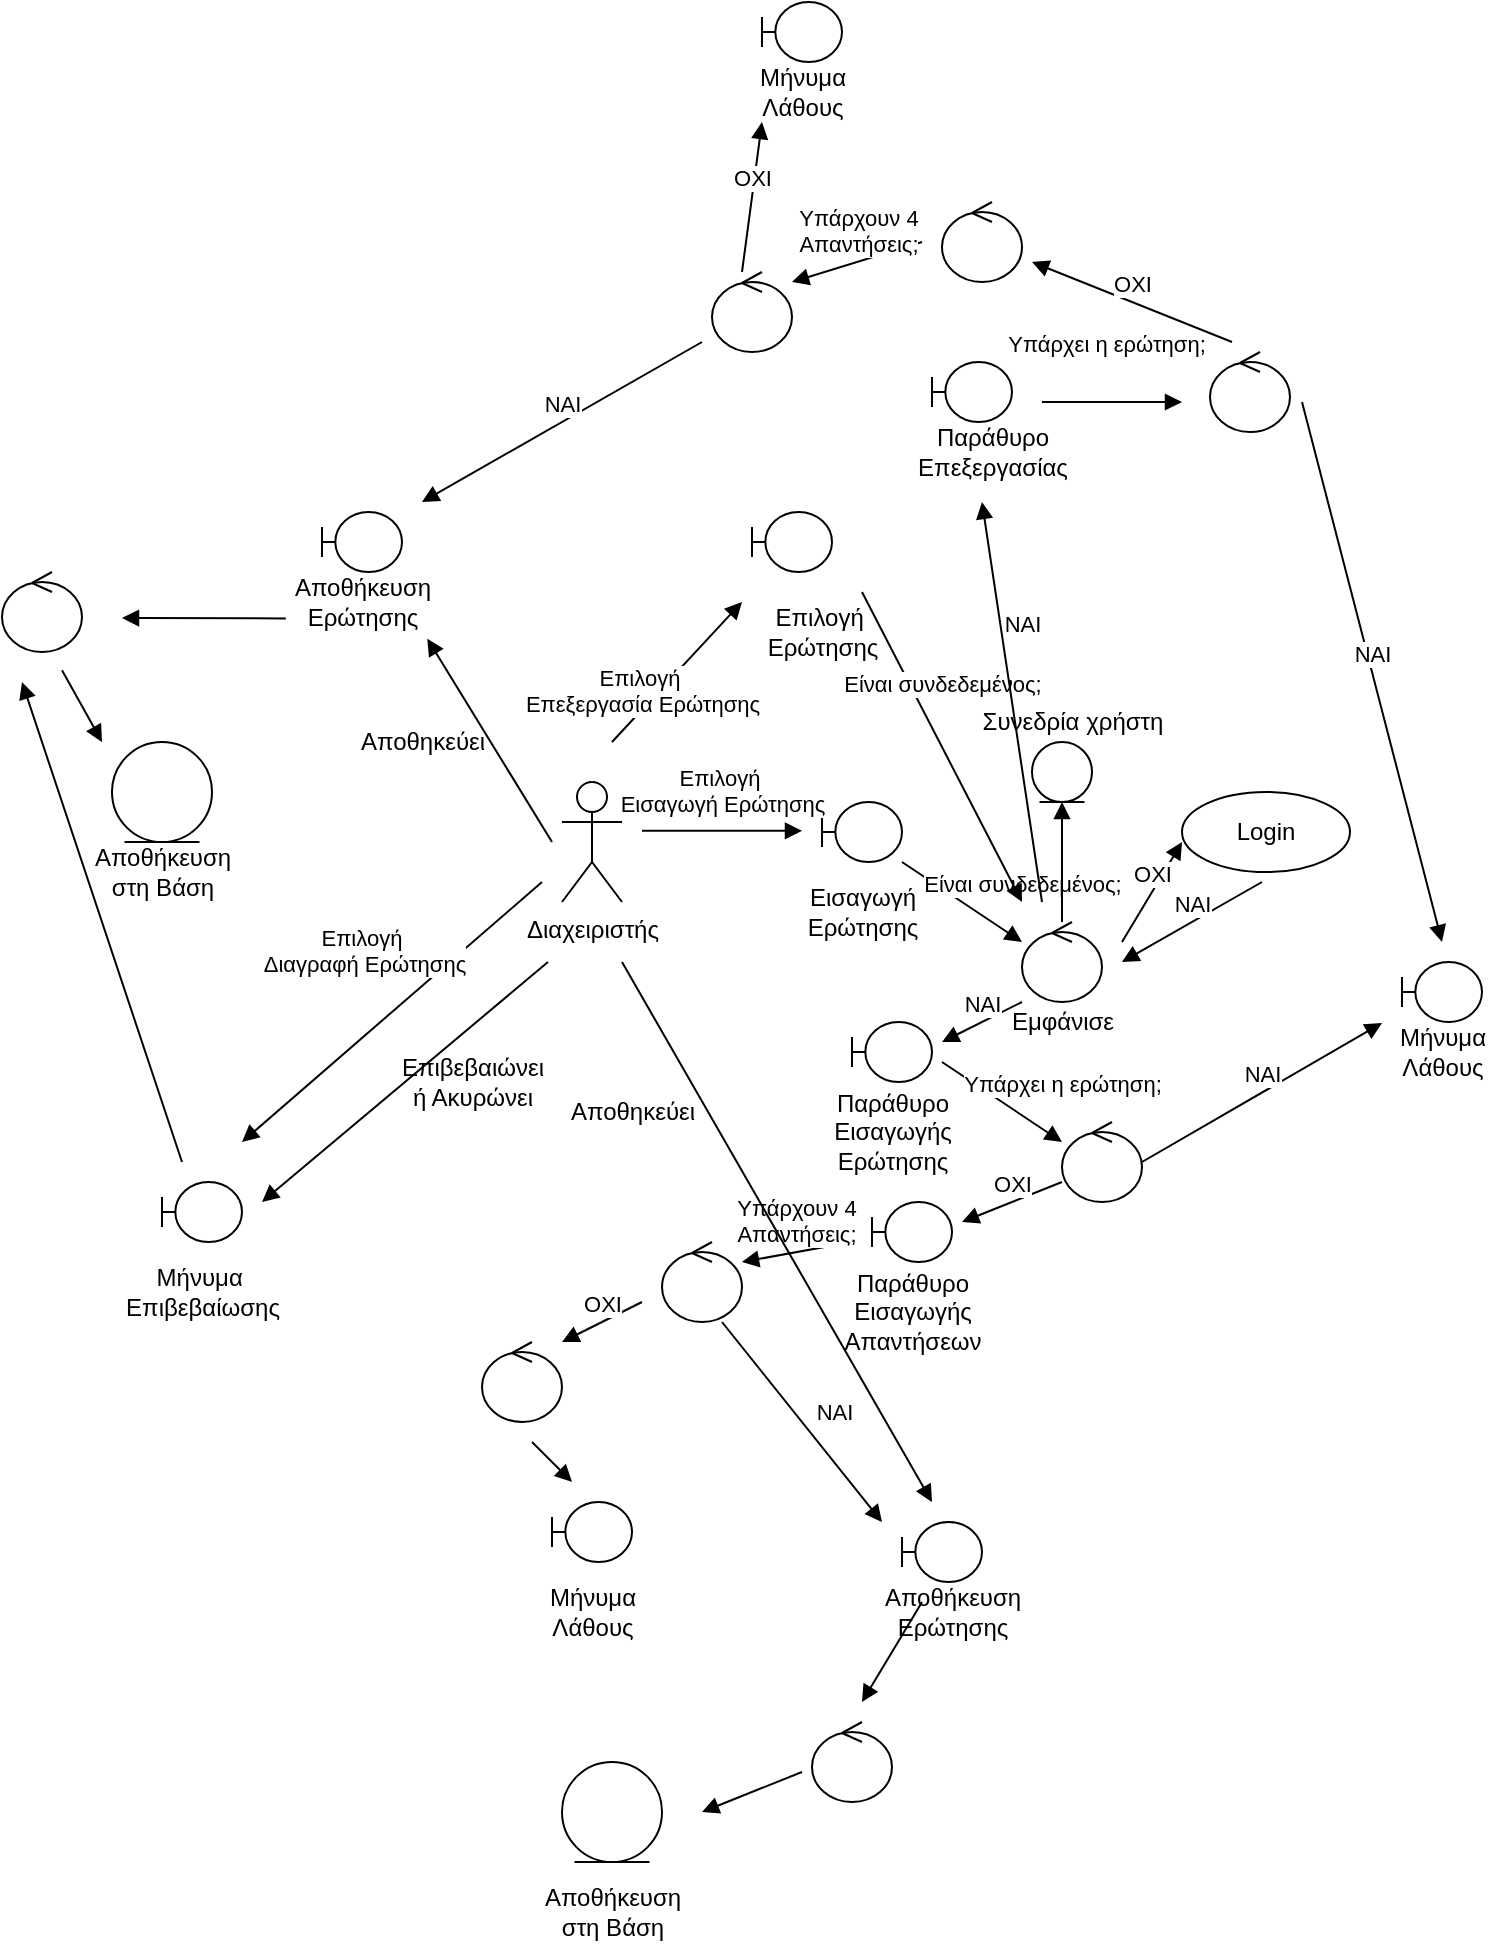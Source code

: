 <mxfile version="17.4.6" type="device" pages="2"><diagram id="nLNEib8Q2AbPmGiWe4hq" name="Page-1"><mxGraphModel dx="2425" dy="1853" grid="1" gridSize="10" guides="1" tooltips="1" connect="1" arrows="1" fold="1" page="1" pageScale="1" pageWidth="827" pageHeight="1169" math="0" shadow="0"><root><mxCell id="0"/><mxCell id="1" parent="0"/><mxCell id="v-vbdr8VF7CPFDp6GUm1-4" value="Διαχειριστής" style="shape=umlActor;verticalLabelPosition=bottom;verticalAlign=top;html=1;" parent="1" vertex="1"><mxGeometry x="50" y="60" width="30" height="60" as="geometry"/></mxCell><mxCell id="v-vbdr8VF7CPFDp6GUm1-6" value="" style="shape=umlLifeline;participant=umlBoundary;perimeter=lifelinePerimeter;whiteSpace=wrap;html=1;container=1;collapsible=0;recursiveResize=0;verticalAlign=top;spacingTop=36;outlineConnect=0;" parent="1" vertex="1"><mxGeometry x="180" y="70" width="40" height="30" as="geometry"/></mxCell><mxCell id="v-vbdr8VF7CPFDp6GUm1-7" value="Επιλογή&amp;nbsp;&lt;br&gt;Εισαγωγή Ερώτησης" style="html=1;verticalAlign=bottom;endArrow=block;rounded=0;" parent="1" edge="1"><mxGeometry y="4" width="80" relative="1" as="geometry"><mxPoint x="90" y="84.38" as="sourcePoint"/><mxPoint x="170" y="84.38" as="targetPoint"/><mxPoint as="offset"/></mxGeometry></mxCell><mxCell id="v-vbdr8VF7CPFDp6GUm1-8" value="Εισαγωγή&lt;br&gt;Ερώτησης" style="text;html=1;align=center;verticalAlign=middle;resizable=0;points=[];autosize=1;strokeColor=none;fillColor=none;" parent="1" vertex="1"><mxGeometry x="165" y="110" width="70" height="30" as="geometry"/></mxCell><mxCell id="v-vbdr8VF7CPFDp6GUm1-9" value="" style="shape=umlLifeline;participant=umlControl;perimeter=lifelinePerimeter;whiteSpace=wrap;html=1;container=1;collapsible=0;recursiveResize=0;verticalAlign=top;spacingTop=36;outlineConnect=0;" parent="1" vertex="1"><mxGeometry x="280" y="130" width="40" height="40" as="geometry"/></mxCell><mxCell id="v-vbdr8VF7CPFDp6GUm1-10" value="Είναι συνδεδεμένος;" style="html=1;verticalAlign=bottom;endArrow=block;rounded=0;" parent="1" edge="1"><mxGeometry x="0.692" y="17" width="80" relative="1" as="geometry"><mxPoint x="220" y="100" as="sourcePoint"/><mxPoint x="280" y="140" as="targetPoint"/><mxPoint as="offset"/></mxGeometry></mxCell><mxCell id="v-vbdr8VF7CPFDp6GUm1-11" value="OXI" style="html=1;verticalAlign=bottom;endArrow=block;rounded=0;" parent="1" edge="1"><mxGeometry width="80" relative="1" as="geometry"><mxPoint x="330" y="140" as="sourcePoint"/><mxPoint x="360" y="90" as="targetPoint"/></mxGeometry></mxCell><mxCell id="v-vbdr8VF7CPFDp6GUm1-12" value="NAI" style="html=1;verticalAlign=bottom;endArrow=block;rounded=0;" parent="1" edge="1"><mxGeometry width="80" relative="1" as="geometry"><mxPoint x="280" y="170" as="sourcePoint"/><mxPoint x="240" y="190" as="targetPoint"/></mxGeometry></mxCell><mxCell id="v-vbdr8VF7CPFDp6GUm1-13" value="" style="shape=umlLifeline;participant=umlEntity;perimeter=lifelinePerimeter;whiteSpace=wrap;html=1;container=1;collapsible=0;recursiveResize=0;verticalAlign=top;spacingTop=36;outlineConnect=0;" parent="1" vertex="1"><mxGeometry x="285" y="40" width="30" height="30" as="geometry"/></mxCell><mxCell id="v-vbdr8VF7CPFDp6GUm1-14" value="" style="html=1;verticalAlign=bottom;endArrow=block;rounded=0;" parent="1" target="v-vbdr8VF7CPFDp6GUm1-13" edge="1"><mxGeometry width="80" relative="1" as="geometry"><mxPoint x="300" y="130" as="sourcePoint"/><mxPoint x="370" y="100" as="targetPoint"/></mxGeometry></mxCell><mxCell id="v-vbdr8VF7CPFDp6GUm1-15" value="Login" style="ellipse;whiteSpace=wrap;html=1;" parent="1" vertex="1"><mxGeometry x="360" y="65" width="84" height="40" as="geometry"/></mxCell><mxCell id="v-vbdr8VF7CPFDp6GUm1-16" value="NAI" style="html=1;verticalAlign=bottom;endArrow=block;rounded=0;" parent="1" edge="1"><mxGeometry width="80" relative="1" as="geometry"><mxPoint x="400" y="110" as="sourcePoint"/><mxPoint x="330" y="150" as="targetPoint"/></mxGeometry></mxCell><mxCell id="v-vbdr8VF7CPFDp6GUm1-17" value="Εμφάνισε" style="text;html=1;align=center;verticalAlign=middle;resizable=0;points=[];autosize=1;strokeColor=none;fillColor=none;" parent="1" vertex="1"><mxGeometry x="265" y="170" width="70" height="20" as="geometry"/></mxCell><mxCell id="v-vbdr8VF7CPFDp6GUm1-18" value="" style="shape=umlLifeline;participant=umlBoundary;perimeter=lifelinePerimeter;whiteSpace=wrap;html=1;container=1;collapsible=0;recursiveResize=0;verticalAlign=top;spacingTop=36;outlineConnect=0;" parent="1" vertex="1"><mxGeometry x="195" y="180" width="40" height="30" as="geometry"/></mxCell><mxCell id="v-vbdr8VF7CPFDp6GUm1-19" value="Παράθυρο&lt;br&gt;Εισαγωγής&lt;br&gt;Ερώτησης" style="text;html=1;align=center;verticalAlign=middle;resizable=0;points=[];autosize=1;strokeColor=none;fillColor=none;" parent="1" vertex="1"><mxGeometry x="180" y="210" width="70" height="50" as="geometry"/></mxCell><mxCell id="v-vbdr8VF7CPFDp6GUm1-20" value="" style="shape=umlLifeline;participant=umlControl;perimeter=lifelinePerimeter;whiteSpace=wrap;html=1;container=1;collapsible=0;recursiveResize=0;verticalAlign=top;spacingTop=36;outlineConnect=0;" parent="1" vertex="1"><mxGeometry x="300" y="230" width="40" height="40" as="geometry"/></mxCell><mxCell id="v-vbdr8VF7CPFDp6GUm1-21" value="Υπάρχει η ερώτηση;" style="html=1;verticalAlign=bottom;endArrow=block;rounded=0;" parent="1" edge="1"><mxGeometry x="0.692" y="17" width="80" relative="1" as="geometry"><mxPoint x="240" y="200" as="sourcePoint"/><mxPoint x="300" y="240" as="targetPoint"/><mxPoint as="offset"/></mxGeometry></mxCell><mxCell id="v-vbdr8VF7CPFDp6GUm1-22" value="ΟΧΙ" style="html=1;verticalAlign=bottom;endArrow=block;rounded=0;" parent="1" edge="1"><mxGeometry width="80" relative="1" as="geometry"><mxPoint x="300" y="260" as="sourcePoint"/><mxPoint x="250" y="280" as="targetPoint"/></mxGeometry></mxCell><mxCell id="v-vbdr8VF7CPFDp6GUm1-23" value="ΝΑΙ" style="html=1;verticalAlign=bottom;endArrow=block;rounded=0;entryX=0;entryY=0.017;entryDx=0;entryDy=0;entryPerimeter=0;" parent="1" edge="1" target="v-vbdr8VF7CPFDp6GUm1-27"><mxGeometry width="80" relative="1" as="geometry"><mxPoint x="340" y="250" as="sourcePoint"/><mxPoint x="390" y="220" as="targetPoint"/></mxGeometry></mxCell><mxCell id="v-vbdr8VF7CPFDp6GUm1-24" value="" style="shape=umlLifeline;participant=umlBoundary;perimeter=lifelinePerimeter;whiteSpace=wrap;html=1;container=1;collapsible=0;recursiveResize=0;verticalAlign=top;spacingTop=36;outlineConnect=0;" parent="1" vertex="1"><mxGeometry x="470" y="150" width="40" height="30" as="geometry"/></mxCell><mxCell id="v-vbdr8VF7CPFDp6GUm1-27" value="Μήνυμα&lt;br&gt;Λάθους" style="text;html=1;align=center;verticalAlign=middle;resizable=0;points=[];autosize=1;strokeColor=none;fillColor=none;" parent="1" vertex="1"><mxGeometry x="460" y="180" width="60" height="30" as="geometry"/></mxCell><mxCell id="v-vbdr8VF7CPFDp6GUm1-28" value="" style="shape=umlLifeline;participant=umlBoundary;perimeter=lifelinePerimeter;whiteSpace=wrap;html=1;container=1;collapsible=0;recursiveResize=0;verticalAlign=top;spacingTop=36;outlineConnect=0;" parent="1" vertex="1"><mxGeometry x="205" y="270" width="40" height="30" as="geometry"/></mxCell><mxCell id="v-vbdr8VF7CPFDp6GUm1-29" value="Παράθυρο&lt;br&gt;Εισαγωγής&lt;br&gt;Απαντήσεων" style="text;html=1;align=center;verticalAlign=middle;resizable=0;points=[];autosize=1;strokeColor=none;fillColor=none;" parent="1" vertex="1"><mxGeometry x="185" y="300" width="80" height="50" as="geometry"/></mxCell><mxCell id="v-vbdr8VF7CPFDp6GUm1-30" value="" style="shape=umlLifeline;participant=umlControl;perimeter=lifelinePerimeter;whiteSpace=wrap;html=1;container=1;collapsible=0;recursiveResize=0;verticalAlign=top;spacingTop=36;outlineConnect=0;" parent="1" vertex="1"><mxGeometry x="100" y="290" width="40" height="40" as="geometry"/></mxCell><mxCell id="v-vbdr8VF7CPFDp6GUm1-31" value="Υπάρχουν 4&lt;br&gt;Απαντήσεις;" style="html=1;verticalAlign=bottom;endArrow=block;rounded=0;" parent="1" edge="1"><mxGeometry width="80" relative="1" as="geometry"><mxPoint x="195.0" y="290" as="sourcePoint"/><mxPoint x="140" y="300" as="targetPoint"/></mxGeometry></mxCell><mxCell id="v-vbdr8VF7CPFDp6GUm1-32" value="ΝΑΙ" style="html=1;verticalAlign=bottom;endArrow=block;rounded=0;" parent="1" edge="1"><mxGeometry x="0.2" y="10" width="80" relative="1" as="geometry"><mxPoint x="130" y="330" as="sourcePoint"/><mxPoint x="210" y="430" as="targetPoint"/><mxPoint as="offset"/></mxGeometry></mxCell><mxCell id="v-vbdr8VF7CPFDp6GUm1-33" value="ΟΧΙ" style="html=1;verticalAlign=bottom;endArrow=block;rounded=0;" parent="1" edge="1"><mxGeometry width="80" relative="1" as="geometry"><mxPoint x="90.0" y="320" as="sourcePoint"/><mxPoint x="50" y="340" as="targetPoint"/></mxGeometry></mxCell><mxCell id="v-vbdr8VF7CPFDp6GUm1-34" value="" style="shape=umlLifeline;participant=umlControl;perimeter=lifelinePerimeter;whiteSpace=wrap;html=1;container=1;collapsible=0;recursiveResize=0;verticalAlign=top;spacingTop=36;outlineConnect=0;" parent="1" vertex="1"><mxGeometry x="10" y="340" width="40" height="40" as="geometry"/></mxCell><mxCell id="v-vbdr8VF7CPFDp6GUm1-35" value="" style="shape=umlLifeline;participant=umlBoundary;perimeter=lifelinePerimeter;whiteSpace=wrap;html=1;container=1;collapsible=0;recursiveResize=0;verticalAlign=top;spacingTop=36;outlineConnect=0;" parent="1" vertex="1"><mxGeometry x="45" y="420" width="40" height="30" as="geometry"/></mxCell><mxCell id="v-vbdr8VF7CPFDp6GUm1-36" value="" style="html=1;verticalAlign=bottom;endArrow=block;rounded=0;" parent="v-vbdr8VF7CPFDp6GUm1-35" edge="1"><mxGeometry width="80" relative="1" as="geometry"><mxPoint x="-10" y="-30" as="sourcePoint"/><mxPoint x="10" y="-10" as="targetPoint"/></mxGeometry></mxCell><mxCell id="v-vbdr8VF7CPFDp6GUm1-37" value="Μήνυμα&lt;br&gt;Λάθους" style="text;html=1;align=center;verticalAlign=middle;resizable=0;points=[];autosize=1;strokeColor=none;fillColor=none;" parent="1" vertex="1"><mxGeometry x="35" y="460" width="60" height="30" as="geometry"/></mxCell><mxCell id="v-vbdr8VF7CPFDp6GUm1-38" value="" style="shape=umlLifeline;participant=umlBoundary;perimeter=lifelinePerimeter;whiteSpace=wrap;html=1;container=1;collapsible=0;recursiveResize=0;verticalAlign=top;spacingTop=36;outlineConnect=0;" parent="1" vertex="1"><mxGeometry x="220" y="430" width="40" height="30" as="geometry"/></mxCell><mxCell id="v-vbdr8VF7CPFDp6GUm1-41" value="Αποθήκευση&lt;br&gt;Ερώτησης" style="text;html=1;align=center;verticalAlign=middle;resizable=0;points=[];autosize=1;strokeColor=none;fillColor=none;" parent="1" vertex="1"><mxGeometry x="205" y="460" width="80" height="30" as="geometry"/></mxCell><mxCell id="v-vbdr8VF7CPFDp6GUm1-42" value="" style="html=1;verticalAlign=bottom;endArrow=block;rounded=0;" parent="1" edge="1"><mxGeometry x="0.2" y="10" width="80" relative="1" as="geometry"><mxPoint x="80" y="150" as="sourcePoint"/><mxPoint x="235" y="420" as="targetPoint"/><mxPoint as="offset"/></mxGeometry></mxCell><mxCell id="v-vbdr8VF7CPFDp6GUm1-43" value="Αποθηκεύει" style="text;html=1;align=center;verticalAlign=middle;resizable=0;points=[];autosize=1;strokeColor=none;fillColor=none;" parent="1" vertex="1"><mxGeometry x="45" y="215" width="80" height="20" as="geometry"/></mxCell><mxCell id="v-vbdr8VF7CPFDp6GUm1-45" value="" style="html=1;verticalAlign=bottom;endArrow=block;rounded=0;exitX=0.313;exitY=0.333;exitDx=0;exitDy=0;exitPerimeter=0;" parent="1" source="v-vbdr8VF7CPFDp6GUm1-41" edge="1"><mxGeometry x="0.2" y="10" width="80" relative="1" as="geometry"><mxPoint x="200" y="410" as="sourcePoint"/><mxPoint x="200" y="520" as="targetPoint"/><mxPoint as="offset"/></mxGeometry></mxCell><mxCell id="v-vbdr8VF7CPFDp6GUm1-46" value="Αποθήκευση&lt;br&gt;στη Βάση" style="text;html=1;align=center;verticalAlign=middle;resizable=0;points=[];autosize=1;strokeColor=none;fillColor=none;" parent="1" vertex="1"><mxGeometry x="35" y="610" width="80" height="30" as="geometry"/></mxCell><mxCell id="v-vbdr8VF7CPFDp6GUm1-47" value="Επιλογή&amp;nbsp;&lt;br&gt;Eπεξεργασία Ερώτησης" style="html=1;verticalAlign=bottom;endArrow=block;rounded=0;" parent="1" edge="1"><mxGeometry x="-0.633" y="-4" width="80" relative="1" as="geometry"><mxPoint x="75" y="40.0" as="sourcePoint"/><mxPoint x="140" y="-30" as="targetPoint"/><mxPoint as="offset"/></mxGeometry></mxCell><mxCell id="v-vbdr8VF7CPFDp6GUm1-48" value="" style="shape=umlLifeline;participant=umlBoundary;perimeter=lifelinePerimeter;whiteSpace=wrap;html=1;container=1;collapsible=0;recursiveResize=0;verticalAlign=top;spacingTop=36;outlineConnect=0;" parent="1" vertex="1"><mxGeometry x="235" y="-150" width="40" height="30" as="geometry"/></mxCell><mxCell id="v-vbdr8VF7CPFDp6GUm1-50" value="Επιλογή&amp;nbsp;&lt;br&gt;Ερώτησης" style="text;html=1;align=center;verticalAlign=middle;resizable=0;points=[];autosize=1;strokeColor=none;fillColor=none;" parent="1" vertex="1"><mxGeometry x="145" y="-30" width="70" height="30" as="geometry"/></mxCell><mxCell id="v-vbdr8VF7CPFDp6GUm1-51" value="Είναι συνδεδεμένος;" style="html=1;verticalAlign=bottom;endArrow=block;rounded=0;" parent="1" edge="1"><mxGeometry x="-0.229" y="10" width="80" relative="1" as="geometry"><mxPoint x="200" y="-35" as="sourcePoint"/><mxPoint x="280" y="120" as="targetPoint"/><mxPoint as="offset"/></mxGeometry></mxCell><mxCell id="v-vbdr8VF7CPFDp6GUm1-52" value="Συνεδρία χρήστη" style="text;html=1;align=center;verticalAlign=middle;resizable=0;points=[];autosize=1;strokeColor=none;fillColor=none;" parent="1" vertex="1"><mxGeometry x="250" y="20" width="110" height="20" as="geometry"/></mxCell><mxCell id="v-vbdr8VF7CPFDp6GUm1-53" value="NAI" style="html=1;verticalAlign=bottom;endArrow=block;rounded=0;" parent="1" edge="1"><mxGeometry x="0.286" y="-9" width="80" relative="1" as="geometry"><mxPoint x="290" y="120" as="sourcePoint"/><mxPoint x="260" y="-80" as="targetPoint"/><mxPoint as="offset"/></mxGeometry></mxCell><mxCell id="v-vbdr8VF7CPFDp6GUm1-54" value="Παράθυρο&lt;br&gt;Επεξεργασίας" style="text;html=1;align=center;verticalAlign=middle;resizable=0;points=[];autosize=1;strokeColor=none;fillColor=none;" parent="1" vertex="1"><mxGeometry x="220" y="-120" width="90" height="30" as="geometry"/></mxCell><mxCell id="v-vbdr8VF7CPFDp6GUm1-55" value="Υπάρχει η ερώτηση;" style="html=1;verticalAlign=bottom;endArrow=block;rounded=0;" parent="1" edge="1"><mxGeometry x="-0.081" y="20" width="80" relative="1" as="geometry"><mxPoint x="290" y="-130" as="sourcePoint"/><mxPoint x="360" y="-130" as="targetPoint"/><mxPoint as="offset"/></mxGeometry></mxCell><mxCell id="v-vbdr8VF7CPFDp6GUm1-56" value="" style="shape=umlLifeline;participant=umlControl;perimeter=lifelinePerimeter;whiteSpace=wrap;html=1;container=1;collapsible=0;recursiveResize=0;verticalAlign=top;spacingTop=36;outlineConnect=0;" parent="1" vertex="1"><mxGeometry x="374" y="-155" width="40" height="40" as="geometry"/></mxCell><mxCell id="v-vbdr8VF7CPFDp6GUm1-57" value="ΝΑΙ" style="html=1;verticalAlign=bottom;endArrow=block;rounded=0;" parent="1" edge="1"><mxGeometry width="80" relative="1" as="geometry"><mxPoint x="420" y="-130" as="sourcePoint"/><mxPoint x="490" y="140" as="targetPoint"/></mxGeometry></mxCell><mxCell id="v-vbdr8VF7CPFDp6GUm1-60" value="ΟΧΙ" style="html=1;verticalAlign=bottom;endArrow=block;rounded=0;" parent="1" edge="1"><mxGeometry width="80" relative="1" as="geometry"><mxPoint x="385" y="-160" as="sourcePoint"/><mxPoint x="285" y="-200" as="targetPoint"/></mxGeometry></mxCell><mxCell id="v-vbdr8VF7CPFDp6GUm1-61" value="Υπάρχουν 4&lt;br&gt;Απαντήσεις;" style="html=1;verticalAlign=bottom;endArrow=block;rounded=0;" parent="1" edge="1"><mxGeometry width="80" relative="1" as="geometry"><mxPoint x="230" y="-210" as="sourcePoint"/><mxPoint x="165" y="-190" as="targetPoint"/></mxGeometry></mxCell><mxCell id="v-vbdr8VF7CPFDp6GUm1-62" value="" style="shape=umlLifeline;participant=umlControl;perimeter=lifelinePerimeter;whiteSpace=wrap;html=1;container=1;collapsible=0;recursiveResize=0;verticalAlign=top;spacingTop=36;outlineConnect=0;" parent="1" vertex="1"><mxGeometry x="240" y="-230" width="40" height="40" as="geometry"/></mxCell><mxCell id="v-vbdr8VF7CPFDp6GUm1-63" value="" style="shape=umlLifeline;participant=umlControl;perimeter=lifelinePerimeter;whiteSpace=wrap;html=1;container=1;collapsible=0;recursiveResize=0;verticalAlign=top;spacingTop=36;outlineConnect=0;" parent="1" vertex="1"><mxGeometry x="125" y="-195" width="40" height="40" as="geometry"/></mxCell><mxCell id="v-vbdr8VF7CPFDp6GUm1-64" value="ΝΑΙ" style="html=1;verticalAlign=bottom;endArrow=block;rounded=0;" parent="1" edge="1"><mxGeometry width="80" relative="1" as="geometry"><mxPoint x="120" y="-160" as="sourcePoint"/><mxPoint x="-20" y="-80" as="targetPoint"/></mxGeometry></mxCell><mxCell id="v-vbdr8VF7CPFDp6GUm1-65" value="ΟΧΙ" style="html=1;verticalAlign=bottom;endArrow=block;rounded=0;" parent="1" edge="1"><mxGeometry width="80" relative="1" as="geometry"><mxPoint x="140" y="-195" as="sourcePoint"/><mxPoint x="150" y="-270" as="targetPoint"/></mxGeometry></mxCell><mxCell id="v-vbdr8VF7CPFDp6GUm1-68" value="" style="shape=umlLifeline;participant=umlBoundary;perimeter=lifelinePerimeter;whiteSpace=wrap;html=1;container=1;collapsible=0;recursiveResize=0;verticalAlign=top;spacingTop=36;outlineConnect=0;" parent="1" vertex="1"><mxGeometry x="150" y="-330" width="40" height="30" as="geometry"/></mxCell><mxCell id="v-vbdr8VF7CPFDp6GUm1-70" value="Μήνυμα&lt;br&gt;Λάθους" style="text;html=1;align=center;verticalAlign=middle;resizable=0;points=[];autosize=1;strokeColor=none;fillColor=none;" parent="1" vertex="1"><mxGeometry x="140" y="-300" width="60" height="30" as="geometry"/></mxCell><mxCell id="v-vbdr8VF7CPFDp6GUm1-72" value="" style="shape=umlLifeline;participant=umlBoundary;perimeter=lifelinePerimeter;whiteSpace=wrap;html=1;container=1;collapsible=0;recursiveResize=0;verticalAlign=top;spacingTop=36;outlineConnect=0;" parent="1" vertex="1"><mxGeometry x="-70" y="-75" width="40" height="30" as="geometry"/></mxCell><mxCell id="v-vbdr8VF7CPFDp6GUm1-75" value="" style="html=1;verticalAlign=bottom;endArrow=block;rounded=0;entryX=0.908;entryY=1.111;entryDx=0;entryDy=0;entryPerimeter=0;" parent="1" target="v-vbdr8VF7CPFDp6GUm1-77" edge="1"><mxGeometry x="0.2" y="10" width="80" relative="1" as="geometry"><mxPoint x="45" y="90" as="sourcePoint"/><mxPoint x="-30" y="-30" as="targetPoint"/><mxPoint as="offset"/></mxGeometry></mxCell><mxCell id="v-vbdr8VF7CPFDp6GUm1-76" value="Αποθηκεύει" style="text;html=1;align=center;verticalAlign=middle;resizable=0;points=[];autosize=1;strokeColor=none;fillColor=none;" parent="1" vertex="1"><mxGeometry x="-60" y="30" width="80" height="20" as="geometry"/></mxCell><mxCell id="v-vbdr8VF7CPFDp6GUm1-77" value="Αποθήκευση&lt;br&gt;Ερώτησης" style="text;html=1;align=center;verticalAlign=middle;resizable=0;points=[];autosize=1;strokeColor=none;fillColor=none;" parent="1" vertex="1"><mxGeometry x="-90" y="-45" width="80" height="30" as="geometry"/></mxCell><mxCell id="v-vbdr8VF7CPFDp6GUm1-78" value="" style="html=1;verticalAlign=bottom;endArrow=block;rounded=0;exitX=0.024;exitY=0.774;exitDx=0;exitDy=0;exitPerimeter=0;" parent="1" source="v-vbdr8VF7CPFDp6GUm1-77" edge="1"><mxGeometry x="0.2" y="10" width="80" relative="1" as="geometry"><mxPoint x="-90.0" y="105.0" as="sourcePoint"/><mxPoint x="-170" y="-22" as="targetPoint"/><mxPoint as="offset"/></mxGeometry></mxCell><mxCell id="v-vbdr8VF7CPFDp6GUm1-80" value="Αποθήκευση&lt;br&gt;στη Βάση" style="text;html=1;align=center;verticalAlign=middle;resizable=0;points=[];autosize=1;strokeColor=none;fillColor=none;" parent="1" vertex="1"><mxGeometry x="-190" y="90" width="80" height="30" as="geometry"/></mxCell><mxCell id="v-vbdr8VF7CPFDp6GUm1-81" value="Επιλογή&amp;nbsp;&lt;br&gt;Διαγραφή Ερώτησης" style="html=1;verticalAlign=bottom;endArrow=block;rounded=0;" parent="1" edge="1"><mxGeometry x="0.001" y="-20" width="80" relative="1" as="geometry"><mxPoint x="40" y="110.0" as="sourcePoint"/><mxPoint x="-110" y="240" as="targetPoint"/><mxPoint x="-1" as="offset"/></mxGeometry></mxCell><mxCell id="v-vbdr8VF7CPFDp6GUm1-84" value="" style="shape=umlLifeline;participant=umlBoundary;perimeter=lifelinePerimeter;whiteSpace=wrap;html=1;container=1;collapsible=0;recursiveResize=0;verticalAlign=top;spacingTop=36;outlineConnect=0;" parent="1" vertex="1"><mxGeometry x="-150" y="260" width="40" height="30" as="geometry"/></mxCell><mxCell id="v-vbdr8VF7CPFDp6GUm1-85" value="Μήνυμα&amp;nbsp;&lt;br&gt;Επιβεβαίωσης" style="text;html=1;align=center;verticalAlign=middle;resizable=0;points=[];autosize=1;strokeColor=none;fillColor=none;" parent="1" vertex="1"><mxGeometry x="-175" y="300" width="90" height="30" as="geometry"/></mxCell><mxCell id="v-vbdr8VF7CPFDp6GUm1-86" value="" style="html=1;verticalAlign=bottom;endArrow=block;rounded=0;" parent="1" edge="1"><mxGeometry x="0.2" y="10" width="80" relative="1" as="geometry"><mxPoint x="43" y="150" as="sourcePoint"/><mxPoint x="-100" y="270" as="targetPoint"/><mxPoint as="offset"/></mxGeometry></mxCell><mxCell id="v-vbdr8VF7CPFDp6GUm1-87" value="Επιβεβαιώνει&lt;br&gt;ή Ακυρώνει" style="text;html=1;align=center;verticalAlign=middle;resizable=0;points=[];autosize=1;strokeColor=none;fillColor=none;" parent="1" vertex="1"><mxGeometry x="-40" y="195" width="90" height="30" as="geometry"/></mxCell><mxCell id="v-vbdr8VF7CPFDp6GUm1-88" value="" style="html=1;verticalAlign=bottom;endArrow=block;rounded=0;" parent="1" edge="1"><mxGeometry x="0.2" y="10" width="80" relative="1" as="geometry"><mxPoint x="-140" y="250" as="sourcePoint"/><mxPoint x="-220" y="10" as="targetPoint"/><mxPoint as="offset"/></mxGeometry></mxCell><mxCell id="gXv5glMTSpSxGrD71VeW-1" value="" style="ellipse;shape=umlEntity;whiteSpace=wrap;html=1;" parent="1" vertex="1"><mxGeometry x="-175" y="40" width="50" height="50" as="geometry"/></mxCell><mxCell id="gXv5glMTSpSxGrD71VeW-2" value="" style="ellipse;shape=umlEntity;whiteSpace=wrap;html=1;" parent="1" vertex="1"><mxGeometry x="50" y="550" width="50" height="50" as="geometry"/></mxCell><mxCell id="q-D8ChWyhdAtXR-RG7rU-1" value="" style="shape=umlLifeline;participant=umlControl;perimeter=lifelinePerimeter;whiteSpace=wrap;html=1;container=1;collapsible=0;recursiveResize=0;verticalAlign=top;spacingTop=36;outlineConnect=0;" vertex="1" parent="1"><mxGeometry x="-230" y="-45" width="40" height="40" as="geometry"/></mxCell><mxCell id="q-D8ChWyhdAtXR-RG7rU-2" value="" style="html=1;verticalAlign=bottom;endArrow=block;rounded=0;exitX=0.024;exitY=0.774;exitDx=0;exitDy=0;exitPerimeter=0;" edge="1" parent="1"><mxGeometry x="0.2" y="10" width="80" relative="1" as="geometry"><mxPoint x="-200" y="4.11" as="sourcePoint"/><mxPoint x="-180" y="40" as="targetPoint"/><mxPoint as="offset"/></mxGeometry></mxCell><mxCell id="q-D8ChWyhdAtXR-RG7rU-3" value="" style="shape=umlLifeline;participant=umlBoundary;perimeter=lifelinePerimeter;whiteSpace=wrap;html=1;container=1;collapsible=0;recursiveResize=0;verticalAlign=top;spacingTop=36;outlineConnect=0;" vertex="1" parent="1"><mxGeometry x="145" y="-75" width="40" height="30" as="geometry"/></mxCell><mxCell id="q-D8ChWyhdAtXR-RG7rU-4" value="" style="shape=umlLifeline;participant=umlControl;perimeter=lifelinePerimeter;whiteSpace=wrap;html=1;container=1;collapsible=0;recursiveResize=0;verticalAlign=top;spacingTop=36;outlineConnect=0;" vertex="1" parent="1"><mxGeometry x="175" y="530" width="40" height="40" as="geometry"/></mxCell><mxCell id="q-D8ChWyhdAtXR-RG7rU-5" value="" style="html=1;verticalAlign=bottom;endArrow=block;rounded=0;" edge="1" parent="1"><mxGeometry width="80" relative="1" as="geometry"><mxPoint x="170" y="555" as="sourcePoint"/><mxPoint x="120" y="575" as="targetPoint"/></mxGeometry></mxCell></root></mxGraphModel></diagram><diagram id="YGaZfTqEqmrSXUuwd6dk" name="Page-2"><mxGraphModel dx="2247" dy="608" grid="1" gridSize="10" guides="1" tooltips="1" connect="1" arrows="1" fold="1" page="1" pageScale="1" pageWidth="827" pageHeight="1169" math="0" shadow="0"><root><mxCell id="0"/><mxCell id="1" parent="0"/><mxCell id="kE_GAqEA-TQpVq4m7qQH-1" value="Παίκτης" style="shape=umlActor;verticalLabelPosition=bottom;verticalAlign=top;html=1;" parent="1" vertex="1"><mxGeometry x="100" y="70" width="30" height="60" as="geometry"/></mxCell><mxCell id="kE_GAqEA-TQpVq4m7qQH-4" value="" style="endArrow=open;endFill=1;endSize=12;html=1;rounded=0;" parent="1" edge="1"><mxGeometry width="160" relative="1" as="geometry"><mxPoint x="140" y="110" as="sourcePoint"/><mxPoint x="220" y="110" as="targetPoint"/></mxGeometry></mxCell><mxCell id="TlCiKolyla9vq39ceAJJ-1" value="Επιλογή&lt;br&gt;Party Mode" style="text;html=1;align=center;verticalAlign=middle;resizable=0;points=[];autosize=1;strokeColor=none;fillColor=none;" parent="1" vertex="1"><mxGeometry x="140" y="110" width="80" height="30" as="geometry"/></mxCell><mxCell id="sx9YHbhf_7yYG-2VyrpW-2" value="" style="endArrow=open;endFill=1;endSize=12;html=1;rounded=0;" parent="1" edge="1"><mxGeometry width="160" relative="1" as="geometry"><mxPoint x="280" y="89.58" as="sourcePoint"/><mxPoint x="350" y="60" as="targetPoint"/></mxGeometry></mxCell><mxCell id="sx9YHbhf_7yYG-2VyrpW-3" value="" style="endArrow=open;endFill=1;endSize=12;html=1;rounded=0;" parent="1" edge="1"><mxGeometry width="160" relative="1" as="geometry"><mxPoint x="280" y="130.0" as="sourcePoint"/><mxPoint x="350" y="160.42" as="targetPoint"/></mxGeometry></mxCell><mxCell id="sx9YHbhf_7yYG-2VyrpW-4" value="Eπιλογή&lt;br&gt;Join Room" style="text;html=1;align=center;verticalAlign=middle;resizable=0;points=[];autosize=1;strokeColor=none;fillColor=none;" parent="1" vertex="1"><mxGeometry x="290" y="80" width="70" height="30" as="geometry"/></mxCell><mxCell id="sx9YHbhf_7yYG-2VyrpW-5" value="Επιλογή&lt;br&gt;Create Room" style="text;html=1;align=center;verticalAlign=middle;resizable=0;points=[];autosize=1;strokeColor=none;fillColor=none;" parent="1" vertex="1"><mxGeometry x="245" y="145" width="90" height="30" as="geometry"/></mxCell><mxCell id="sx9YHbhf_7yYG-2VyrpW-6" value="" style="ellipse;shape=umlControl;whiteSpace=wrap;html=1;" parent="1" vertex="1"><mxGeometry x="350" y="150" width="50" height="50" as="geometry"/></mxCell><mxCell id="sx9YHbhf_7yYG-2VyrpW-7" value="" style="endArrow=open;endFill=1;endSize=12;html=1;rounded=0;" parent="1" edge="1"><mxGeometry width="160" relative="1" as="geometry"><mxPoint x="400" y="190" as="sourcePoint"/><mxPoint x="470.0" y="220.42" as="targetPoint"/></mxGeometry></mxCell><mxCell id="sx9YHbhf_7yYG-2VyrpW-8" value="Eμφάνισε" style="text;html=1;align=center;verticalAlign=middle;resizable=0;points=[];autosize=1;strokeColor=none;fillColor=none;" parent="1" vertex="1"><mxGeometry x="379" y="210" width="70" height="20" as="geometry"/></mxCell><mxCell id="sx9YHbhf_7yYG-2VyrpW-9" value="" style="shape=umlBoundary;whiteSpace=wrap;html=1;" parent="1" vertex="1"><mxGeometry x="470" y="210" width="60" height="50" as="geometry"/></mxCell><mxCell id="sx9YHbhf_7yYG-2VyrpW-10" value="Μοναδικός&lt;br&gt;Κωδικός" style="text;html=1;align=center;verticalAlign=middle;resizable=0;points=[];autosize=1;strokeColor=none;fillColor=none;" parent="1" vertex="1"><mxGeometry x="470" y="260" width="70" height="30" as="geometry"/></mxCell><mxCell id="sx9YHbhf_7yYG-2VyrpW-11" value="" style="endArrow=open;endFill=1;endSize=12;html=1;rounded=0;" parent="1" edge="1"><mxGeometry width="160" relative="1" as="geometry"><mxPoint x="360.0" y="202.4" as="sourcePoint"/><mxPoint x="320" y="240" as="targetPoint"/><Array as="points"/></mxGeometry></mxCell><mxCell id="vNwG3Ik3mZVAoZj8dfLC-1" value="" style="shape=umlBoundary;whiteSpace=wrap;html=1;" parent="1" vertex="1"><mxGeometry x="230" y="90" width="50" height="40" as="geometry"/></mxCell><mxCell id="vNwG3Ik3mZVAoZj8dfLC-2" value="" style="shape=umlBoundary;whiteSpace=wrap;html=1;" parent="1" vertex="1"><mxGeometry x="280" y="250" width="60" height="50" as="geometry"/></mxCell><mxCell id="vNwG3Ik3mZVAoZj8dfLC-3" value="Χώρος&lt;br&gt;Αναμονής" style="text;html=1;align=center;verticalAlign=middle;resizable=0;points=[];autosize=1;strokeColor=none;fillColor=none;" parent="1" vertex="1"><mxGeometry x="280" y="300" width="70" height="30" as="geometry"/></mxCell><mxCell id="vNwG3Ik3mZVAoZj8dfLC-4" value="" style="endArrow=open;endFill=1;endSize=12;html=1;rounded=0;" parent="1" edge="1"><mxGeometry width="160" relative="1" as="geometry"><mxPoint x="270" y="280" as="sourcePoint"/><mxPoint x="230" y="280" as="targetPoint"/><Array as="points"/></mxGeometry></mxCell><mxCell id="vNwG3Ik3mZVAoZj8dfLC-5" value="" style="ellipse;shape=umlControl;whiteSpace=wrap;html=1;" parent="1" vertex="1"><mxGeometry x="170" y="250" width="50" height="50" as="geometry"/></mxCell><mxCell id="vNwG3Ik3mZVAoZj8dfLC-10" value="Επιλογή&lt;br&gt;Αριθμού&lt;br&gt;Γύρων" style="text;html=1;align=center;verticalAlign=middle;resizable=0;points=[];autosize=1;strokeColor=none;fillColor=none;" parent="1" vertex="1"><mxGeometry x="220" y="290" width="60" height="50" as="geometry"/></mxCell><mxCell id="vNwG3Ik3mZVAoZj8dfLC-17" value="" style="endArrow=open;endFill=1;endSize=12;html=1;rounded=0;" parent="1" target="vNwG3Ik3mZVAoZj8dfLC-5" edge="1"><mxGeometry width="160" relative="1" as="geometry"><mxPoint x="140" y="150" as="sourcePoint"/><mxPoint x="330.0" y="250" as="targetPoint"/><Array as="points"/></mxGeometry></mxCell><mxCell id="vNwG3Ik3mZVAoZj8dfLC-18" value="Επιλογή&lt;br&gt;Αριθμού&lt;br&gt;Γύρων" style="text;html=1;align=center;verticalAlign=middle;resizable=0;points=[];autosize=1;strokeColor=none;fillColor=none;" parent="1" vertex="1"><mxGeometry x="160" y="170" width="60" height="50" as="geometry"/></mxCell><mxCell id="sH9uzk0AgtnDOF6LIpp1-5" value="" style="ellipse;shape=umlControl;whiteSpace=wrap;html=1;" parent="1" vertex="1"><mxGeometry x="360" y="20" width="50" height="50" as="geometry"/></mxCell><mxCell id="sH9uzk0AgtnDOF6LIpp1-6" value="Εισάγει" style="text;html=1;align=center;verticalAlign=middle;resizable=0;points=[];autosize=1;strokeColor=none;fillColor=none;" parent="1" vertex="1"><mxGeometry x="399" y="115" width="50" height="20" as="geometry"/></mxCell><mxCell id="sH9uzk0AgtnDOF6LIpp1-7" value="" style="endArrow=open;endFill=1;endSize=12;html=1;rounded=0;" parent="1" edge="1"><mxGeometry width="160" relative="1" as="geometry"><mxPoint x="414" y="70" as="sourcePoint"/><mxPoint x="490" y="200" as="targetPoint"/></mxGeometry></mxCell><mxCell id="sH9uzk0AgtnDOF6LIpp1-8" value="" style="ellipse;shape=umlControl;whiteSpace=wrap;html=1;" parent="1" vertex="1"><mxGeometry x="388.5" y="270" width="50" height="50" as="geometry"/></mxCell><mxCell id="sH9uzk0AgtnDOF6LIpp1-9" value="" style="endArrow=open;endFill=1;endSize=12;html=1;rounded=0;entryX=1.062;entryY=0.408;entryDx=0;entryDy=0;entryPerimeter=0;" parent="1" target="sH9uzk0AgtnDOF6LIpp1-8" edge="1"><mxGeometry width="160" relative="1" as="geometry"><mxPoint x="478.5" y="260" as="sourcePoint"/><mxPoint x="438.5" y="297.6" as="targetPoint"/><Array as="points"/></mxGeometry></mxCell><mxCell id="sH9uzk0AgtnDOF6LIpp1-10" value="" style="endArrow=open;endFill=1;endSize=12;html=1;rounded=0;" parent="1" edge="1"><mxGeometry width="160" relative="1" as="geometry"><mxPoint x="386.9" y="290" as="sourcePoint"/><mxPoint x="350" y="280" as="targetPoint"/><Array as="points"/></mxGeometry></mxCell><mxCell id="sH9uzk0AgtnDOF6LIpp1-11" value="" style="ellipse;shape=umlControl;whiteSpace=wrap;html=1;" parent="1" vertex="1"><mxGeometry x="320" y="390" width="50" height="50" as="geometry"/></mxCell><mxCell id="sH9uzk0AgtnDOF6LIpp1-12" value="" style="endArrow=open;endFill=1;endSize=12;html=1;rounded=0;" parent="1" source="vNwG3Ik3mZVAoZj8dfLC-3" target="sH9uzk0AgtnDOF6LIpp1-11" edge="1"><mxGeometry width="160" relative="1" as="geometry"><mxPoint x="396.9" y="300" as="sourcePoint"/><mxPoint x="360" y="290" as="targetPoint"/><Array as="points"/></mxGeometry></mxCell><mxCell id="sH9uzk0AgtnDOF6LIpp1-13" value="Παίκτες οκ;" style="text;html=1;align=center;verticalAlign=middle;resizable=0;points=[];autosize=1;strokeColor=none;fillColor=none;" parent="1" vertex="1"><mxGeometry x="330" y="345" width="70" height="20" as="geometry"/></mxCell><mxCell id="sH9uzk0AgtnDOF6LIpp1-14" value="" style="endArrow=open;endFill=1;endSize=12;html=1;rounded=0;" parent="1" edge="1"><mxGeometry width="160" relative="1" as="geometry"><mxPoint x="311.68" y="420" as="sourcePoint"/><mxPoint x="310" y="340" as="targetPoint"/><Array as="points"/></mxGeometry></mxCell><mxCell id="sH9uzk0AgtnDOF6LIpp1-15" value="" style="endArrow=open;endFill=1;endSize=12;html=1;rounded=0;" parent="1" edge="1"><mxGeometry width="160" relative="1" as="geometry"><mxPoint x="375.68" y="430" as="sourcePoint"/><mxPoint x="425" y="470" as="targetPoint"/><Array as="points"/></mxGeometry></mxCell><mxCell id="sH9uzk0AgtnDOF6LIpp1-16" value="Οχι" style="text;html=1;align=center;verticalAlign=middle;resizable=0;points=[];autosize=1;strokeColor=none;fillColor=none;" parent="1" vertex="1"><mxGeometry x="275" y="370" width="30" height="20" as="geometry"/></mxCell><mxCell id="sH9uzk0AgtnDOF6LIpp1-17" value="Ναι" style="text;html=1;align=center;verticalAlign=middle;resizable=0;points=[];autosize=1;strokeColor=none;fillColor=none;" parent="1" vertex="1"><mxGeometry x="395" y="420" width="30" height="20" as="geometry"/></mxCell><mxCell id="sH9uzk0AgtnDOF6LIpp1-18" value="" style="ellipse;shape=umlControl;whiteSpace=wrap;html=1;" parent="1" vertex="1"><mxGeometry x="425" y="460" width="50" height="50" as="geometry"/></mxCell><mxCell id="sH9uzk0AgtnDOF6LIpp1-19" value="Αρχη παιχνιδιου" style="text;html=1;align=center;verticalAlign=middle;resizable=0;points=[];autosize=1;strokeColor=none;fillColor=none;" parent="1" vertex="1"><mxGeometry x="400" y="510" width="100" height="20" as="geometry"/></mxCell><mxCell id="sH9uzk0AgtnDOF6LIpp1-20" value="" style="shape=umlBoundary;whiteSpace=wrap;html=1;" parent="1" vertex="1"><mxGeometry x="520" y="405" width="60" height="50" as="geometry"/></mxCell><mxCell id="sH9uzk0AgtnDOF6LIpp1-21" value="" style="endArrow=open;endFill=1;endSize=12;html=1;rounded=0;" parent="1" edge="1"><mxGeometry width="160" relative="1" as="geometry"><mxPoint x="470" y="450" as="sourcePoint"/><mxPoint x="610" y="140" as="targetPoint"/><Array as="points"/></mxGeometry></mxCell><mxCell id="sH9uzk0AgtnDOF6LIpp1-22" value="&amp;nbsp;Ερώτηση&amp;nbsp;&lt;br&gt;και κενός&lt;br&gt;χώρος" style="text;html=1;align=center;verticalAlign=middle;resizable=0;points=[];autosize=1;strokeColor=none;fillColor=none;" parent="1" vertex="1"><mxGeometry x="525" y="460" width="70" height="50" as="geometry"/></mxCell><mxCell id="sH9uzk0AgtnDOF6LIpp1-23" value="Εμφάνιση" style="text;html=1;align=center;verticalAlign=middle;resizable=0;points=[];autosize=1;strokeColor=none;fillColor=none;" parent="1" vertex="1"><mxGeometry x="510" y="350" width="70" height="20" as="geometry"/></mxCell><mxCell id="sH9uzk0AgtnDOF6LIpp1-24" value="" style="ellipse;shape=umlControl;whiteSpace=wrap;html=1;" parent="1" vertex="1"><mxGeometry x="620" y="340" width="50" height="50" as="geometry"/></mxCell><mxCell id="sH9uzk0AgtnDOF6LIpp1-25" value="" style="endArrow=open;endFill=1;endSize=12;html=1;rounded=0;" parent="1" edge="1"><mxGeometry width="160" relative="1" as="geometry"><mxPoint x="580" y="416" as="sourcePoint"/><mxPoint x="630" y="390" as="targetPoint"/><Array as="points"/></mxGeometry></mxCell><mxCell id="sH9uzk0AgtnDOF6LIpp1-26" value="Απάντηση&lt;br&gt;χρήστη" style="text;html=1;align=center;verticalAlign=middle;resizable=0;points=[];autosize=1;strokeColor=none;fillColor=none;" parent="1" vertex="1"><mxGeometry x="580" y="405" width="70" height="30" as="geometry"/></mxCell><mxCell id="sH9uzk0AgtnDOF6LIpp1-27" value="" style="ellipse;shape=umlEntity;whiteSpace=wrap;html=1;" parent="1" vertex="1"><mxGeometry x="690" y="250" width="50" height="50" as="geometry"/></mxCell><mxCell id="sH9uzk0AgtnDOF6LIpp1-28" value="" style="endArrow=open;endFill=1;endSize=12;html=1;rounded=0;" parent="1" edge="1"><mxGeometry width="160" relative="1" as="geometry"><mxPoint x="660" y="348" as="sourcePoint"/><mxPoint x="700" y="310" as="targetPoint"/><Array as="points"/></mxGeometry></mxCell><mxCell id="sH9uzk0AgtnDOF6LIpp1-29" value="Αποθήκευση&lt;br&gt;απαντήσεων" style="text;html=1;align=center;verticalAlign=middle;resizable=0;points=[];autosize=1;strokeColor=none;fillColor=none;" parent="1" vertex="1"><mxGeometry x="605" y="300" width="80" height="30" as="geometry"/></mxCell><mxCell id="sH9uzk0AgtnDOF6LIpp1-30" value="Βάση Δεδομένων&lt;br&gt;Συστήματος" style="text;html=1;align=center;verticalAlign=middle;resizable=0;points=[];autosize=1;strokeColor=none;fillColor=none;" parent="1" vertex="1"><mxGeometry x="660" y="215" width="110" height="30" as="geometry"/></mxCell><mxCell id="sH9uzk0AgtnDOF6LIpp1-31" value="" style="ellipse;shape=umlControl;whiteSpace=wrap;html=1;" parent="1" vertex="1"><mxGeometry x="730" y="345" width="50" height="50" as="geometry"/></mxCell><mxCell id="sH9uzk0AgtnDOF6LIpp1-32" value="" style="endArrow=open;endFill=1;endSize=12;html=1;rounded=0;" parent="1" edge="1"><mxGeometry width="160" relative="1" as="geometry"><mxPoint x="730" y="310" as="sourcePoint"/><mxPoint x="746" y="345" as="targetPoint"/></mxGeometry></mxCell><mxCell id="sH9uzk0AgtnDOF6LIpp1-33" value="Επιτυχής&lt;br&gt;αποθήκευση" style="text;html=1;align=center;verticalAlign=middle;resizable=0;points=[];autosize=1;strokeColor=none;fillColor=none;" parent="1" vertex="1"><mxGeometry x="735" y="300" width="80" height="30" as="geometry"/></mxCell><mxCell id="sH9uzk0AgtnDOF6LIpp1-34" value="" style="endArrow=open;endFill=1;endSize=12;html=1;rounded=0;" parent="1" edge="1"><mxGeometry width="160" relative="1" as="geometry"><mxPoint x="747" y="405" as="sourcePoint"/><mxPoint x="740" y="460" as="targetPoint"/></mxGeometry></mxCell><mxCell id="sH9uzk0AgtnDOF6LIpp1-35" value="Εμφάνισε" style="text;html=1;align=center;verticalAlign=middle;resizable=0;points=[];autosize=1;strokeColor=none;fillColor=none;" parent="1" vertex="1"><mxGeometry x="735" y="430" width="70" height="20" as="geometry"/></mxCell><mxCell id="sH9uzk0AgtnDOF6LIpp1-36" value="" style="shape=umlBoundary;whiteSpace=wrap;html=1;" parent="1" vertex="1"><mxGeometry x="700" y="460" width="60" height="50" as="geometry"/></mxCell><mxCell id="sH9uzk0AgtnDOF6LIpp1-37" value="Ερώτηση&lt;br&gt;και πιθανές&lt;br&gt;απαντήσεις" style="text;html=1;align=center;verticalAlign=middle;resizable=0;points=[];autosize=1;strokeColor=none;fillColor=none;" parent="1" vertex="1"><mxGeometry x="715" y="510" width="80" height="50" as="geometry"/></mxCell><mxCell id="sH9uzk0AgtnDOF6LIpp1-38" value="" style="ellipse;shape=umlControl;whiteSpace=wrap;html=1;" parent="1" vertex="1"><mxGeometry x="520" y="680" width="50" height="50" as="geometry"/></mxCell><mxCell id="sH9uzk0AgtnDOF6LIpp1-39" value="" style="endArrow=open;endFill=1;endSize=12;html=1;rounded=0;" parent="1" edge="1"><mxGeometry width="160" relative="1" as="geometry"><mxPoint x="710" y="520" as="sourcePoint"/><mxPoint x="580" y="690" as="targetPoint"/><Array as="points"/></mxGeometry></mxCell><mxCell id="sH9uzk0AgtnDOF6LIpp1-40" value="Επιλογή&lt;br&gt;απάντησης" style="text;html=1;align=center;verticalAlign=middle;resizable=0;points=[];autosize=1;strokeColor=none;fillColor=none;" parent="1" vertex="1"><mxGeometry x="635" y="615" width="70" height="30" as="geometry"/></mxCell><mxCell id="sH9uzk0AgtnDOF6LIpp1-41" value="" style="endArrow=open;endFill=1;endSize=12;html=1;rounded=0;" parent="1" edge="1"><mxGeometry width="160" relative="1" as="geometry"><mxPoint x="110" y="170" as="sourcePoint"/><mxPoint x="690" y="520" as="targetPoint"/><Array as="points"><mxPoint x="140" y="300"/><mxPoint x="320" y="560"/></Array></mxGeometry></mxCell><mxCell id="sH9uzk0AgtnDOF6LIpp1-42" value="Επιλέγει" style="text;html=1;align=center;verticalAlign=middle;resizable=0;points=[];autosize=1;strokeColor=none;fillColor=none;" parent="1" vertex="1"><mxGeometry x="60" y="240" width="60" height="20" as="geometry"/></mxCell><mxCell id="sH9uzk0AgtnDOF6LIpp1-43" value="" style="endArrow=open;endFill=1;endSize=12;html=1;rounded=0;" parent="1" edge="1"><mxGeometry width="160" relative="1" as="geometry"><mxPoint x="547" y="740" as="sourcePoint"/><mxPoint x="540" y="795" as="targetPoint"/></mxGeometry></mxCell><mxCell id="sH9uzk0AgtnDOF6LIpp1-44" value="Είναι σωστή;" style="text;html=1;align=center;verticalAlign=middle;resizable=0;points=[];autosize=1;strokeColor=none;fillColor=none;" parent="1" vertex="1"><mxGeometry x="550" y="760" width="80" height="20" as="geometry"/></mxCell><mxCell id="sH9uzk0AgtnDOF6LIpp1-45" value="" style="ellipse;shape=umlControl;whiteSpace=wrap;html=1;" parent="1" vertex="1"><mxGeometry x="510" y="800" width="50" height="50" as="geometry"/></mxCell><mxCell id="sH9uzk0AgtnDOF6LIpp1-46" value="" style="endArrow=open;endFill=1;endSize=12;html=1;rounded=0;" parent="1" edge="1"><mxGeometry width="160" relative="1" as="geometry"><mxPoint x="567" y="840" as="sourcePoint"/><mxPoint x="610" y="910" as="targetPoint"/></mxGeometry></mxCell><mxCell id="sH9uzk0AgtnDOF6LIpp1-47" value="" style="endArrow=open;endFill=1;endSize=12;html=1;rounded=0;" parent="1" edge="1"><mxGeometry width="160" relative="1" as="geometry"><mxPoint x="493.5" y="830" as="sourcePoint"/><mxPoint x="440" y="860" as="targetPoint"/></mxGeometry></mxCell><mxCell id="sH9uzk0AgtnDOF6LIpp1-48" value="Ναι" style="text;html=1;align=center;verticalAlign=middle;resizable=0;points=[];autosize=1;strokeColor=none;fillColor=none;" parent="1" vertex="1"><mxGeometry x="445" y="820" width="30" height="20" as="geometry"/></mxCell><mxCell id="sH9uzk0AgtnDOF6LIpp1-49" value="Οχι" style="text;html=1;align=center;verticalAlign=middle;resizable=0;points=[];autosize=1;strokeColor=none;fillColor=none;" parent="1" vertex="1"><mxGeometry x="590" y="850" width="30" height="20" as="geometry"/></mxCell><mxCell id="sH9uzk0AgtnDOF6LIpp1-50" value="" style="ellipse;shape=umlControl;whiteSpace=wrap;html=1;" parent="1" vertex="1"><mxGeometry x="385" y="860" width="50" height="50" as="geometry"/></mxCell><mxCell id="sH9uzk0AgtnDOF6LIpp1-51" value="Πόντος" style="text;html=1;align=center;verticalAlign=middle;resizable=0;points=[];autosize=1;strokeColor=none;fillColor=none;" parent="1" vertex="1"><mxGeometry x="449" y="900" width="50" height="20" as="geometry"/></mxCell><mxCell id="sH9uzk0AgtnDOF6LIpp1-52" value="" style="endArrow=open;endFill=1;endSize=12;html=1;rounded=0;" parent="1" edge="1"><mxGeometry width="160" relative="1" as="geometry"><mxPoint x="720" y="530" as="sourcePoint"/><mxPoint x="730" y="700" as="targetPoint"/><Array as="points"/></mxGeometry></mxCell><mxCell id="sH9uzk0AgtnDOF6LIpp1-53" value="Τέλος&lt;br&gt;χρόνου" style="text;html=1;align=center;verticalAlign=middle;resizable=0;points=[];autosize=1;strokeColor=none;fillColor=none;" parent="1" vertex="1"><mxGeometry x="735" y="615" width="50" height="30" as="geometry"/></mxCell><mxCell id="sH9uzk0AgtnDOF6LIpp1-54" value="" style="ellipse;shape=umlControl;whiteSpace=wrap;html=1;" parent="1" vertex="1"><mxGeometry x="610" y="910" width="50" height="50" as="geometry"/></mxCell><mxCell id="sH9uzk0AgtnDOF6LIpp1-55" value="" style="ellipse;shape=umlEntity;whiteSpace=wrap;html=1;" parent="1" vertex="1"><mxGeometry x="490" y="920" width="50" height="50" as="geometry"/></mxCell><mxCell id="sH9uzk0AgtnDOF6LIpp1-56" value="" style="endArrow=open;endFill=1;endSize=12;html=1;rounded=0;" parent="1" edge="1"><mxGeometry width="160" relative="1" as="geometry"><mxPoint x="600" y="940" as="sourcePoint"/><mxPoint x="541.5" y="960.0" as="targetPoint"/></mxGeometry></mxCell><mxCell id="sH9uzk0AgtnDOF6LIpp1-57" value="" style="endArrow=open;endFill=1;endSize=12;html=1;rounded=0;" parent="1" edge="1"><mxGeometry width="160" relative="1" as="geometry"><mxPoint x="435.0" y="910.0" as="sourcePoint"/><mxPoint x="480" y="940" as="targetPoint"/></mxGeometry></mxCell><mxCell id="sH9uzk0AgtnDOF6LIpp1-58" value="Πόντος&lt;br&gt;αντιπάλου" style="text;html=1;align=center;verticalAlign=middle;resizable=0;points=[];autosize=1;strokeColor=none;fillColor=none;" parent="1" vertex="1"><mxGeometry x="535" y="920" width="70" height="30" as="geometry"/></mxCell><mxCell id="sH9uzk0AgtnDOF6LIpp1-59" value="" style="ellipse;shape=umlControl;whiteSpace=wrap;html=1;" parent="1" vertex="1"><mxGeometry x="710" y="720" width="50" height="50" as="geometry"/></mxCell><mxCell id="sH9uzk0AgtnDOF6LIpp1-60" value="" style="endArrow=open;endFill=1;endSize=12;html=1;rounded=0;" parent="1" edge="1"><mxGeometry width="160" relative="1" as="geometry"><mxPoint x="740" y="780" as="sourcePoint"/><mxPoint x="530" y="980" as="targetPoint"/><Array as="points"><mxPoint x="710" y="970"/></Array></mxGeometry></mxCell><mxCell id="sH9uzk0AgtnDOF6LIpp1-61" value="Κανένας&amp;nbsp;&lt;br&gt;πόντος" style="text;html=1;align=center;verticalAlign=middle;resizable=0;points=[];autosize=1;strokeColor=none;fillColor=none;" parent="1" vertex="1"><mxGeometry x="720" y="910" width="60" height="30" as="geometry"/></mxCell><mxCell id="sH9uzk0AgtnDOF6LIpp1-62" value="" style="ellipse;shape=umlControl;whiteSpace=wrap;html=1;" parent="1" vertex="1"><mxGeometry x="350" y="970" width="50" height="50" as="geometry"/></mxCell><mxCell id="sH9uzk0AgtnDOF6LIpp1-63" value="" style="endArrow=open;endFill=1;endSize=12;html=1;rounded=0;" parent="1" edge="1"><mxGeometry width="160" relative="1" as="geometry"><mxPoint x="489.25" y="960.0" as="sourcePoint"/><mxPoint x="410" y="990" as="targetPoint"/></mxGeometry></mxCell><mxCell id="sH9uzk0AgtnDOF6LIpp1-64" value="Επιτυχής&lt;br&gt;αποθήκευση" style="text;html=1;align=center;verticalAlign=middle;resizable=0;points=[];autosize=1;strokeColor=none;fillColor=none;" parent="1" vertex="1"><mxGeometry x="425" y="980" width="80" height="30" as="geometry"/></mxCell><mxCell id="sH9uzk0AgtnDOF6LIpp1-65" value="" style="shape=umlBoundary;whiteSpace=wrap;html=1;" parent="1" vertex="1"><mxGeometry x="180" y="890" width="60" height="50" as="geometry"/></mxCell><mxCell id="sH9uzk0AgtnDOF6LIpp1-66" value="" style="endArrow=open;endFill=1;endSize=12;html=1;rounded=0;" parent="1" edge="1"><mxGeometry width="160" relative="1" as="geometry"><mxPoint x="340" y="990" as="sourcePoint"/><mxPoint x="240" y="950" as="targetPoint"/></mxGeometry></mxCell><mxCell id="sH9uzk0AgtnDOF6LIpp1-67" value="Εμφάνιση" style="text;html=1;align=center;verticalAlign=middle;resizable=0;points=[];autosize=1;strokeColor=none;fillColor=none;" parent="1" vertex="1"><mxGeometry x="245" y="980" width="70" height="20" as="geometry"/></mxCell><mxCell id="sH9uzk0AgtnDOF6LIpp1-68" value="Σελίδα&lt;br&gt;στατιστικών" style="text;html=1;align=center;verticalAlign=middle;resizable=0;points=[];autosize=1;strokeColor=none;fillColor=none;" parent="1" vertex="1"><mxGeometry x="165" y="950" width="80" height="30" as="geometry"/></mxCell><mxCell id="sH9uzk0AgtnDOF6LIpp1-69" value="" style="ellipse;shape=umlControl;whiteSpace=wrap;html=1;" parent="1" vertex="1"><mxGeometry x="185" y="780" width="50" height="50" as="geometry"/></mxCell><mxCell id="sH9uzk0AgtnDOF6LIpp1-70" value="" style="endArrow=open;endFill=1;endSize=12;html=1;rounded=0;" parent="1" edge="1"><mxGeometry width="160" relative="1" as="geometry"><mxPoint x="220" y="880" as="sourcePoint"/><mxPoint x="210" y="840" as="targetPoint"/></mxGeometry></mxCell><mxCell id="sH9uzk0AgtnDOF6LIpp1-71" value="Υπάρχει&amp;nbsp;&lt;br&gt;άλλος γύρος;" style="text;html=1;align=center;verticalAlign=middle;resizable=0;points=[];autosize=1;strokeColor=none;fillColor=none;" parent="1" vertex="1"><mxGeometry x="210" y="845" width="90" height="30" as="geometry"/></mxCell><mxCell id="sH9uzk0AgtnDOF6LIpp1-72" value="" style="endArrow=open;endFill=1;endSize=12;html=1;rounded=0;" parent="1" edge="1"><mxGeometry width="160" relative="1" as="geometry"><mxPoint x="240" y="796" as="sourcePoint"/><mxPoint x="520" y="480" as="targetPoint"/><Array as="points"/></mxGeometry></mxCell><mxCell id="sH9uzk0AgtnDOF6LIpp1-73" value="Ναι" style="text;html=1;align=center;verticalAlign=middle;resizable=0;points=[];autosize=1;strokeColor=none;fillColor=none;" parent="1" vertex="1"><mxGeometry x="235" y="770" width="30" height="20" as="geometry"/></mxCell><mxCell id="sH9uzk0AgtnDOF6LIpp1-74" value="" style="endArrow=open;endFill=1;endSize=12;html=1;rounded=0;" parent="1" edge="1"><mxGeometry width="160" relative="1" as="geometry"><mxPoint x="170" y="796" as="sourcePoint"/><mxPoint x="90" y="620" as="targetPoint"/><Array as="points"/></mxGeometry></mxCell><mxCell id="sH9uzk0AgtnDOF6LIpp1-75" value="Οχι" style="text;html=1;align=center;verticalAlign=middle;resizable=0;points=[];autosize=1;strokeColor=none;fillColor=none;" parent="1" vertex="1"><mxGeometry x="155" y="760" width="30" height="20" as="geometry"/></mxCell><mxCell id="sH9uzk0AgtnDOF6LIpp1-82" value="" style="shape=umlBoundary;whiteSpace=wrap;html=1;" parent="1" vertex="1"><mxGeometry x="50" y="550" width="60" height="50" as="geometry"/></mxCell><mxCell id="sH9uzk0AgtnDOF6LIpp1-83" value="Σελίδα&lt;br&gt;αποτελεσμάτων" style="text;html=1;align=center;verticalAlign=middle;resizable=0;points=[];autosize=1;strokeColor=none;fillColor=none;" parent="1" vertex="1"><mxGeometry x="80" y="585" width="100" height="30" as="geometry"/></mxCell><mxCell id="sH9uzk0AgtnDOF6LIpp1-84" value="" style="ellipse;shape=umlControl;whiteSpace=wrap;html=1;" parent="1" vertex="1"><mxGeometry x="-30" y="470" width="50" height="50" as="geometry"/></mxCell><mxCell id="sH9uzk0AgtnDOF6LIpp1-85" value="" style="endArrow=open;endFill=1;endSize=12;html=1;rounded=0;" parent="1" edge="1"><mxGeometry width="160" relative="1" as="geometry"><mxPoint x="70" y="530" as="sourcePoint"/><mxPoint x="30" y="500" as="targetPoint"/></mxGeometry></mxCell><mxCell id="sH9uzk0AgtnDOF6LIpp1-86" value="Κοινοποίηση;" style="text;html=1;align=center;verticalAlign=middle;resizable=0;points=[];autosize=1;strokeColor=none;fillColor=none;" parent="1" vertex="1"><mxGeometry x="75" y="520" width="90" height="20" as="geometry"/></mxCell><mxCell id="sH9uzk0AgtnDOF6LIpp1-87" value="" style="ellipse;shape=umlControl;whiteSpace=wrap;html=1;" parent="1" vertex="1"><mxGeometry x="-110" y="660" width="50" height="50" as="geometry"/></mxCell><mxCell id="sH9uzk0AgtnDOF6LIpp1-88" value="" style="endArrow=open;endFill=1;endSize=12;html=1;rounded=0;" parent="1" edge="1"><mxGeometry width="160" relative="1" as="geometry"><mxPoint x="40" y="610" as="sourcePoint"/><mxPoint x="-50" y="670" as="targetPoint"/></mxGeometry></mxCell><mxCell id="sH9uzk0AgtnDOF6LIpp1-89" value="Ξαναπαίζει;" style="text;html=1;align=center;verticalAlign=middle;resizable=0;points=[];autosize=1;strokeColor=none;fillColor=none;" parent="1" vertex="1"><mxGeometry x="-25" y="645" width="80" height="20" as="geometry"/></mxCell><mxCell id="sH9uzk0AgtnDOF6LIpp1-90" value="" style="shape=umlBoundary;whiteSpace=wrap;html=1;" parent="1" vertex="1"><mxGeometry x="-200" y="760" width="60" height="50" as="geometry"/></mxCell><mxCell id="sH9uzk0AgtnDOF6LIpp1-91" value="" style="endArrow=open;endFill=1;endSize=12;html=1;rounded=0;" parent="1" edge="1"><mxGeometry width="160" relative="1" as="geometry"><mxPoint x="-100" y="715" as="sourcePoint"/><mxPoint x="-140" y="760" as="targetPoint"/></mxGeometry></mxCell><mxCell id="sH9uzk0AgtnDOF6LIpp1-92" value="Οχι" style="text;html=1;align=center;verticalAlign=middle;resizable=0;points=[];autosize=1;strokeColor=none;fillColor=none;" parent="1" vertex="1"><mxGeometry x="-105" y="730" width="30" height="20" as="geometry"/></mxCell><mxCell id="sH9uzk0AgtnDOF6LIpp1-93" value="Αρχικό Menu" style="text;html=1;align=center;verticalAlign=middle;resizable=0;points=[];autosize=1;strokeColor=none;fillColor=none;" parent="1" vertex="1"><mxGeometry x="-215" y="810" width="90" height="20" as="geometry"/></mxCell><mxCell id="sH9uzk0AgtnDOF6LIpp1-94" value="" style="endArrow=open;endFill=1;endSize=12;html=1;rounded=0;" parent="1" edge="1"><mxGeometry width="160" relative="1" as="geometry"><mxPoint x="-40" y="465" as="sourcePoint"/><mxPoint x="-80" y="435" as="targetPoint"/></mxGeometry></mxCell><mxCell id="sH9uzk0AgtnDOF6LIpp1-95" value="Nαι" style="text;html=1;align=center;verticalAlign=middle;resizable=0;points=[];autosize=1;strokeColor=none;fillColor=none;" parent="1" vertex="1"><mxGeometry x="-55" y="430" width="30" height="20" as="geometry"/></mxCell><mxCell id="sH9uzk0AgtnDOF6LIpp1-96" value="" style="endArrow=open;endFill=1;endSize=12;html=1;rounded=0;" parent="1" target="sH9uzk0AgtnDOF6LIpp1-82" edge="1"><mxGeometry width="160" relative="1" as="geometry"><mxPoint y="530" as="sourcePoint"/><mxPoint x="-40" y="500" as="targetPoint"/></mxGeometry></mxCell><mxCell id="sH9uzk0AgtnDOF6LIpp1-97" value="Οχι" style="text;html=1;align=center;verticalAlign=middle;resizable=0;points=[];autosize=1;strokeColor=none;fillColor=none;" parent="1" vertex="1"><mxGeometry x="-20" y="540" width="30" height="20" as="geometry"/></mxCell><mxCell id="sH9uzk0AgtnDOF6LIpp1-98" value="" style="ellipse;shape=umlControl;whiteSpace=wrap;html=1;" parent="1" vertex="1"><mxGeometry x="-130" y="385" width="50" height="50" as="geometry"/></mxCell><mxCell id="sH9uzk0AgtnDOF6LIpp1-99" value="" style="endArrow=open;endFill=1;endSize=12;html=1;rounded=0;" parent="1" edge="1"><mxGeometry width="160" relative="1" as="geometry"><mxPoint x="642" y="970" as="sourcePoint"/><mxPoint x="685" y="1040" as="targetPoint"/></mxGeometry></mxCell><mxCell id="sH9uzk0AgtnDOF6LIpp1-101" value="Εμφάνισε" style="text;html=1;align=center;verticalAlign=middle;resizable=0;points=[];autosize=1;strokeColor=none;fillColor=none;" parent="1" vertex="1"><mxGeometry x="665" y="1000" width="70" height="20" as="geometry"/></mxCell><mxCell id="sH9uzk0AgtnDOF6LIpp1-102" value="" style="shape=umlBoundary;whiteSpace=wrap;html=1;" parent="1" vertex="1"><mxGeometry x="655" y="1050" width="60" height="50" as="geometry"/></mxCell><mxCell id="sH9uzk0AgtnDOF6LIpp1-104" value="Μήνυμα&lt;br&gt;&quot;Username Fooled you!&quot;" style="text;html=1;align=center;verticalAlign=middle;resizable=0;points=[];autosize=1;strokeColor=none;fillColor=none;" parent="1" vertex="1"><mxGeometry x="620" y="1110" width="150" height="30" as="geometry"/></mxCell><mxCell id="sH9uzk0AgtnDOF6LIpp1-105" value="" style="endArrow=open;endFill=1;endSize=12;html=1;rounded=0;" parent="1" edge="1"><mxGeometry width="160" relative="1" as="geometry"><mxPoint x="-90" y="650" as="sourcePoint"/><mxPoint x="270" y="360" as="targetPoint"/><Array as="points"/></mxGeometry></mxCell><mxCell id="sH9uzk0AgtnDOF6LIpp1-106" value="Ναι" style="text;html=1;align=center;verticalAlign=middle;resizable=0;points=[];autosize=1;strokeColor=none;fillColor=none;" parent="1" vertex="1"><mxGeometry x="-85" y="610" width="30" height="20" as="geometry"/></mxCell><mxCell id="t9djkdKEAu68LaO9daJg-1" value="" style="ellipse;shape=umlEntity;whiteSpace=wrap;html=1;" vertex="1" parent="1"><mxGeometry x="605" y="85" width="50" height="50" as="geometry"/></mxCell><mxCell id="t9djkdKEAu68LaO9daJg-2" value="Βάση Δεδομένων&lt;br&gt;Συστήματος" style="text;html=1;align=center;verticalAlign=middle;resizable=0;points=[];autosize=1;strokeColor=none;fillColor=none;" vertex="1" parent="1"><mxGeometry x="575" y="50" width="110" height="30" as="geometry"/></mxCell><mxCell id="t9djkdKEAu68LaO9daJg-3" value="Eπιλογή&lt;br&gt;Ερώτησης" style="text;html=1;align=center;verticalAlign=middle;resizable=0;points=[];autosize=1;strokeColor=none;fillColor=none;" vertex="1" parent="1"><mxGeometry x="429" y="370" width="70" height="30" as="geometry"/></mxCell><mxCell id="t9djkdKEAu68LaO9daJg-4" value="" style="ellipse;shape=umlControl;whiteSpace=wrap;html=1;" vertex="1" parent="1"><mxGeometry x="570" y="250" width="50" height="50" as="geometry"/></mxCell><mxCell id="t9djkdKEAu68LaO9daJg-5" value="" style="endArrow=open;endFill=1;endSize=12;html=1;rounded=0;" edge="1" parent="1"><mxGeometry width="160" relative="1" as="geometry"><mxPoint x="627" y="145" as="sourcePoint"/><mxPoint x="610" y="240" as="targetPoint"/></mxGeometry></mxCell><mxCell id="t9djkdKEAu68LaO9daJg-6" value="" style="endArrow=open;endFill=1;endSize=12;html=1;rounded=0;" edge="1" parent="1"><mxGeometry width="160" relative="1" as="geometry"><mxPoint x="587" y="305" as="sourcePoint"/><mxPoint x="570" y="400" as="targetPoint"/></mxGeometry></mxCell></root></mxGraphModel></diagram></mxfile>